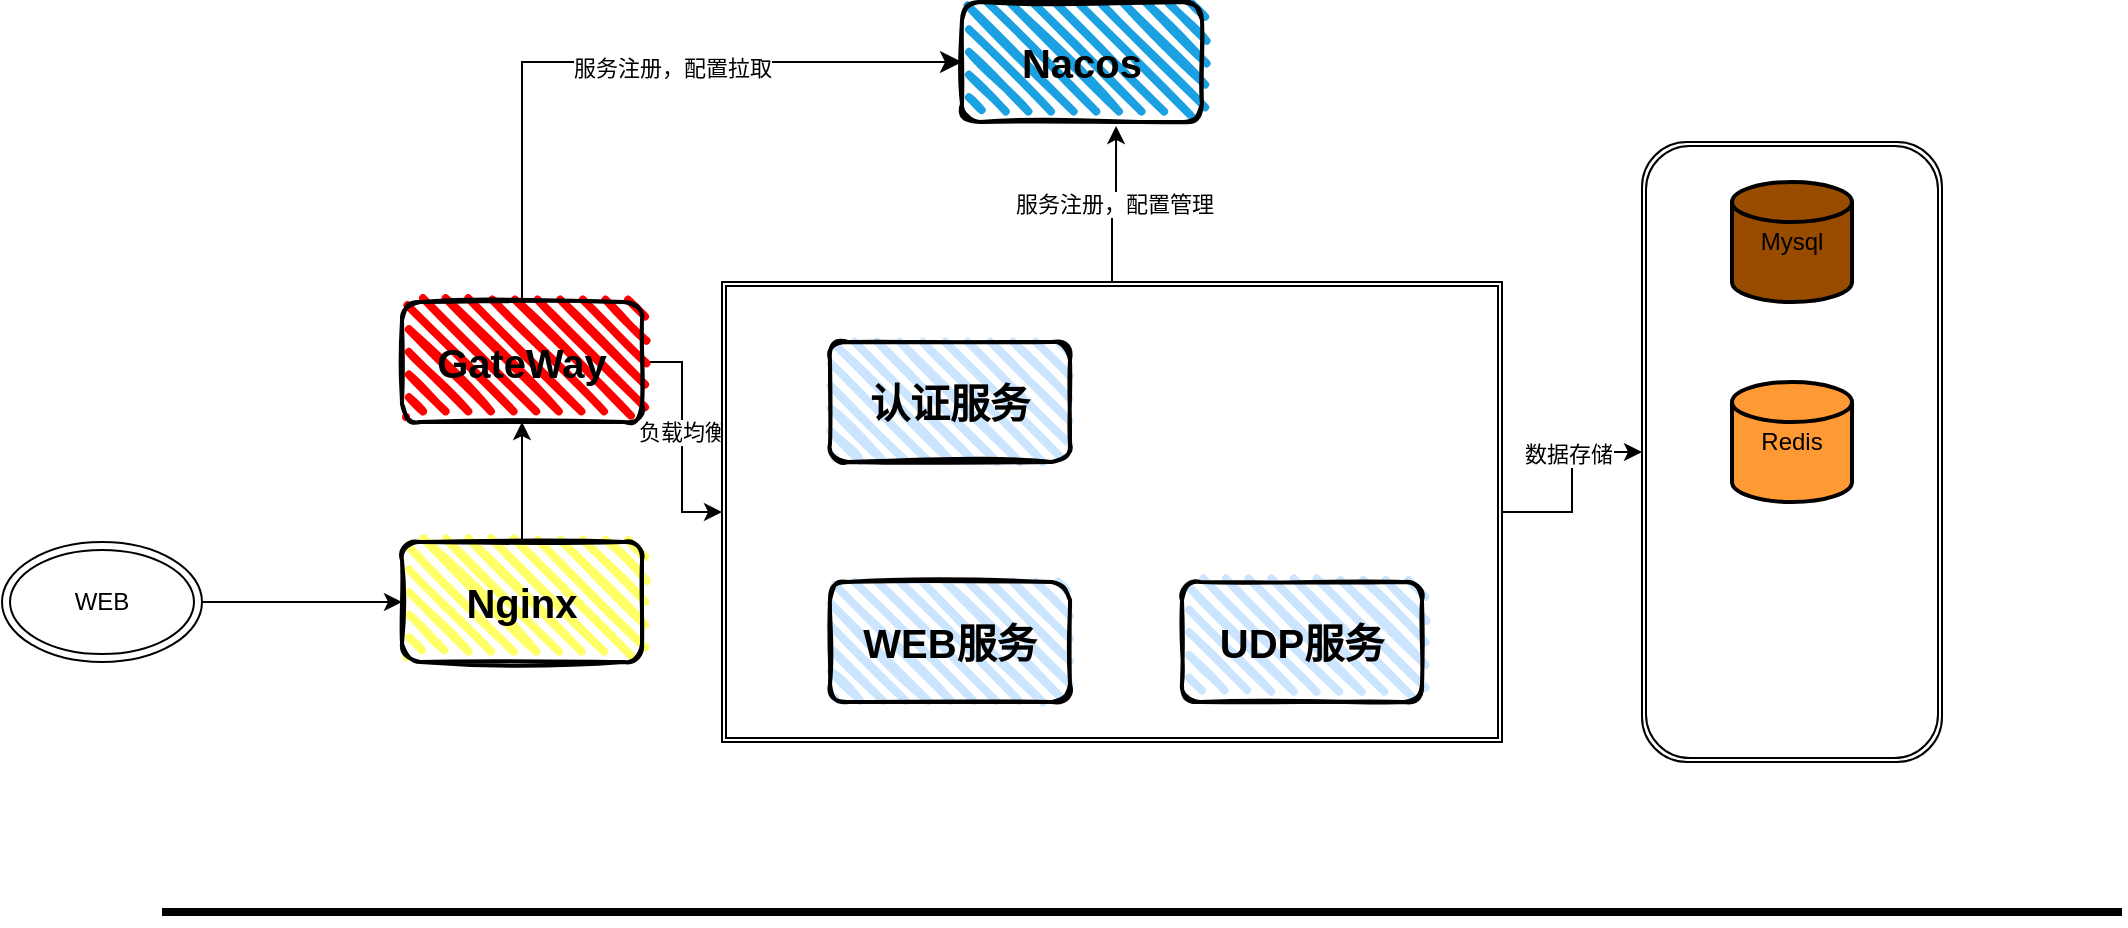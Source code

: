 <mxfile version="22.1.5" type="github">
  <diagram name="第 1 页" id="1PYGeIxA74oQ378EOJbM">
    <mxGraphModel dx="1426" dy="1920" grid="1" gridSize="10" guides="1" tooltips="1" connect="1" arrows="1" fold="1" page="1" pageScale="1" pageWidth="827" pageHeight="1169" math="0" shadow="0">
      <root>
        <mxCell id="0" />
        <mxCell id="1" parent="0" />
        <mxCell id="CSJZNhdlkeYWHEngXMV1-1" value="" style="line;strokeWidth=4;html=1;perimeter=backbonePerimeter;points=[];outlineConnect=0;" vertex="1" parent="1">
          <mxGeometry x="80" y="380" width="980" height="10" as="geometry" />
        </mxCell>
        <mxCell id="CSJZNhdlkeYWHEngXMV1-3" value="&lt;font style=&quot;font-size: 20px;&quot;&gt;&lt;b&gt;Nacos&lt;/b&gt;&lt;/font&gt;" style="rounded=1;whiteSpace=wrap;html=1;strokeWidth=2;fillWeight=4;hachureGap=8;hachureAngle=45;fillColor=#1ba1e2;sketch=1;" vertex="1" parent="1">
          <mxGeometry x="480" y="-70" width="120" height="60" as="geometry" />
        </mxCell>
        <mxCell id="CSJZNhdlkeYWHEngXMV1-19" style="edgeStyle=orthogonalEdgeStyle;rounded=0;orthogonalLoop=1;jettySize=auto;html=1;exitX=1;exitY=0.5;exitDx=0;exitDy=0;" edge="1" parent="1" source="CSJZNhdlkeYWHEngXMV1-4" target="CSJZNhdlkeYWHEngXMV1-12">
          <mxGeometry relative="1" as="geometry" />
        </mxCell>
        <mxCell id="CSJZNhdlkeYWHEngXMV1-20" value="负载均衡" style="edgeLabel;html=1;align=center;verticalAlign=middle;resizable=0;points=[];" vertex="1" connectable="0" parent="CSJZNhdlkeYWHEngXMV1-19">
          <mxGeometry x="-0.043" relative="1" as="geometry">
            <mxPoint as="offset" />
          </mxGeometry>
        </mxCell>
        <mxCell id="CSJZNhdlkeYWHEngXMV1-4" value="&lt;font style=&quot;font-size: 20px;&quot;&gt;&lt;b&gt;GateWay&lt;/b&gt;&lt;/font&gt;" style="rounded=1;whiteSpace=wrap;html=1;strokeWidth=2;fillWeight=4;hachureGap=8;hachureAngle=45;fillColor=#FF0000;sketch=1;" vertex="1" parent="1">
          <mxGeometry x="200" y="80" width="120" height="60" as="geometry" />
        </mxCell>
        <mxCell id="CSJZNhdlkeYWHEngXMV1-8" style="edgeStyle=orthogonalEdgeStyle;rounded=0;orthogonalLoop=1;jettySize=auto;html=1;exitX=0.5;exitY=0;exitDx=0;exitDy=0;entryX=0.5;entryY=1;entryDx=0;entryDy=0;" edge="1" parent="1" source="CSJZNhdlkeYWHEngXMV1-5" target="CSJZNhdlkeYWHEngXMV1-4">
          <mxGeometry relative="1" as="geometry" />
        </mxCell>
        <mxCell id="CSJZNhdlkeYWHEngXMV1-5" value="&lt;font style=&quot;font-size: 20px;&quot;&gt;&lt;b&gt;Nginx&lt;/b&gt;&lt;/font&gt;" style="rounded=1;whiteSpace=wrap;html=1;strokeWidth=2;fillWeight=4;hachureGap=8;hachureAngle=45;fillColor=#FFFF66;sketch=1;" vertex="1" parent="1">
          <mxGeometry x="200" y="200" width="120" height="60" as="geometry" />
        </mxCell>
        <mxCell id="CSJZNhdlkeYWHEngXMV1-10" style="edgeStyle=orthogonalEdgeStyle;rounded=0;orthogonalLoop=1;jettySize=auto;html=1;entryX=0;entryY=0.5;entryDx=0;entryDy=0;" edge="1" parent="1" source="CSJZNhdlkeYWHEngXMV1-9" target="CSJZNhdlkeYWHEngXMV1-5">
          <mxGeometry relative="1" as="geometry" />
        </mxCell>
        <mxCell id="CSJZNhdlkeYWHEngXMV1-9" value="WEB" style="ellipse;shape=doubleEllipse;whiteSpace=wrap;html=1;" vertex="1" parent="1">
          <mxGeometry y="200" width="100" height="60" as="geometry" />
        </mxCell>
        <mxCell id="CSJZNhdlkeYWHEngXMV1-11" value="" style="edgeStyle=segmentEdgeStyle;endArrow=classic;html=1;curved=0;rounded=0;endSize=8;startSize=8;entryX=0;entryY=0.5;entryDx=0;entryDy=0;exitX=0.5;exitY=0;exitDx=0;exitDy=0;" edge="1" parent="1" source="CSJZNhdlkeYWHEngXMV1-4" target="CSJZNhdlkeYWHEngXMV1-3">
          <mxGeometry width="50" height="50" relative="1" as="geometry">
            <mxPoint x="390" y="170" as="sourcePoint" />
            <mxPoint x="440" y="120" as="targetPoint" />
            <Array as="points">
              <mxPoint x="260" y="-40" />
            </Array>
          </mxGeometry>
        </mxCell>
        <mxCell id="CSJZNhdlkeYWHEngXMV1-18" value="服务注册，配置拉取" style="edgeLabel;html=1;align=center;verticalAlign=middle;resizable=0;points=[];" vertex="1" connectable="0" parent="CSJZNhdlkeYWHEngXMV1-11">
          <mxGeometry x="0.147" y="-3" relative="1" as="geometry">
            <mxPoint as="offset" />
          </mxGeometry>
        </mxCell>
        <mxCell id="CSJZNhdlkeYWHEngXMV1-26" style="edgeStyle=orthogonalEdgeStyle;rounded=0;orthogonalLoop=1;jettySize=auto;html=1;exitX=1;exitY=0.5;exitDx=0;exitDy=0;entryX=0;entryY=0.5;entryDx=0;entryDy=0;" edge="1" parent="1" source="CSJZNhdlkeYWHEngXMV1-12" target="CSJZNhdlkeYWHEngXMV1-22">
          <mxGeometry relative="1" as="geometry" />
        </mxCell>
        <mxCell id="CSJZNhdlkeYWHEngXMV1-27" value="数据存储" style="edgeLabel;html=1;align=center;verticalAlign=middle;resizable=0;points=[];" vertex="1" connectable="0" parent="CSJZNhdlkeYWHEngXMV1-26">
          <mxGeometry x="0.28" y="2" relative="1" as="geometry">
            <mxPoint as="offset" />
          </mxGeometry>
        </mxCell>
        <mxCell id="CSJZNhdlkeYWHEngXMV1-12" value="" style="shape=ext;double=1;rounded=0;whiteSpace=wrap;html=1;" vertex="1" parent="1">
          <mxGeometry x="360" y="70" width="390" height="230" as="geometry" />
        </mxCell>
        <mxCell id="CSJZNhdlkeYWHEngXMV1-13" value="&lt;font style=&quot;font-size: 20px;&quot;&gt;&lt;b&gt;认证服务&lt;/b&gt;&lt;/font&gt;" style="rounded=1;whiteSpace=wrap;html=1;strokeWidth=2;fillWeight=4;hachureGap=8;hachureAngle=45;fillColor=#CCE5FF;sketch=1;" vertex="1" parent="1">
          <mxGeometry x="414" y="100" width="120" height="60" as="geometry" />
        </mxCell>
        <mxCell id="CSJZNhdlkeYWHEngXMV1-14" value="&lt;font style=&quot;font-size: 20px;&quot;&gt;&lt;b&gt;WEB服务&lt;/b&gt;&lt;/font&gt;" style="rounded=1;whiteSpace=wrap;html=1;strokeWidth=2;fillWeight=4;hachureGap=8;hachureAngle=45;fillColor=#CCE5FF;sketch=1;" vertex="1" parent="1">
          <mxGeometry x="414" y="220" width="120" height="60" as="geometry" />
        </mxCell>
        <mxCell id="CSJZNhdlkeYWHEngXMV1-16" style="edgeStyle=orthogonalEdgeStyle;rounded=0;orthogonalLoop=1;jettySize=auto;html=1;exitX=0.5;exitY=0;exitDx=0;exitDy=0;entryX=0.642;entryY=1.033;entryDx=0;entryDy=0;entryPerimeter=0;" edge="1" parent="1" source="CSJZNhdlkeYWHEngXMV1-12" target="CSJZNhdlkeYWHEngXMV1-3">
          <mxGeometry relative="1" as="geometry" />
        </mxCell>
        <mxCell id="CSJZNhdlkeYWHEngXMV1-17" value="服务注册，配置管理" style="edgeLabel;html=1;align=center;verticalAlign=middle;resizable=0;points=[];" vertex="1" connectable="0" parent="CSJZNhdlkeYWHEngXMV1-16">
          <mxGeometry x="0.023" y="-1" relative="1" as="geometry">
            <mxPoint as="offset" />
          </mxGeometry>
        </mxCell>
        <mxCell id="CSJZNhdlkeYWHEngXMV1-21" value="&lt;font style=&quot;font-size: 20px;&quot;&gt;&lt;b&gt;UDP服务&lt;/b&gt;&lt;/font&gt;" style="rounded=1;whiteSpace=wrap;html=1;strokeWidth=2;fillWeight=4;hachureGap=8;hachureAngle=45;fillColor=#CCE5FF;sketch=1;" vertex="1" parent="1">
          <mxGeometry x="590" y="220" width="120" height="60" as="geometry" />
        </mxCell>
        <mxCell id="CSJZNhdlkeYWHEngXMV1-22" value="" style="shape=ext;double=1;rounded=1;whiteSpace=wrap;html=1;" vertex="1" parent="1">
          <mxGeometry x="820" width="150" height="310" as="geometry" />
        </mxCell>
        <mxCell id="CSJZNhdlkeYWHEngXMV1-23" value="Mysql" style="strokeWidth=2;html=1;shape=mxgraph.flowchart.database;whiteSpace=wrap;fillColor=#994C00;" vertex="1" parent="1">
          <mxGeometry x="865" y="20" width="60" height="60" as="geometry" />
        </mxCell>
        <mxCell id="CSJZNhdlkeYWHEngXMV1-24" value="Redis" style="strokeWidth=2;html=1;shape=mxgraph.flowchart.database;whiteSpace=wrap;fillColor=#FF9933;" vertex="1" parent="1">
          <mxGeometry x="865" y="120" width="60" height="60" as="geometry" />
        </mxCell>
      </root>
    </mxGraphModel>
  </diagram>
</mxfile>
